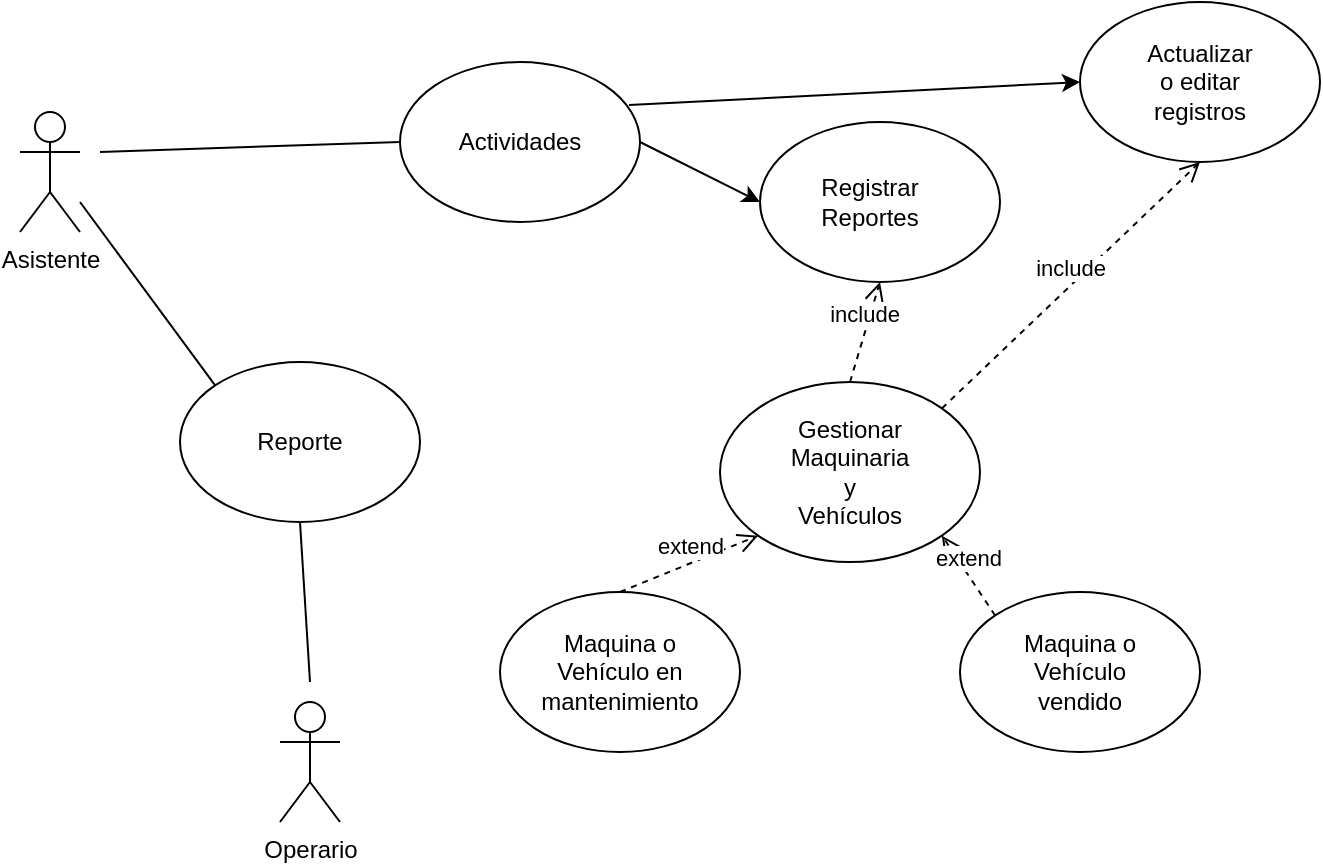 <mxfile version="26.2.9">
  <diagram name="Página-1" id="iS5HOhEgQ37k6hemtx-q">
    <mxGraphModel dx="1422" dy="673" grid="1" gridSize="10" guides="1" tooltips="1" connect="1" arrows="1" fold="1" page="1" pageScale="1" pageWidth="827" pageHeight="1169" math="0" shadow="0">
      <root>
        <mxCell id="0" />
        <mxCell id="1" parent="0" />
        <mxCell id="3GG9XiNw5ah-fZowqXtn-1" value="Asistente" style="shape=umlActor;verticalLabelPosition=bottom;verticalAlign=top;html=1;outlineConnect=0;" vertex="1" parent="1">
          <mxGeometry x="100" y="145" width="30" height="60" as="geometry" />
        </mxCell>
        <mxCell id="3GG9XiNw5ah-fZowqXtn-4" value="" style="ellipse;whiteSpace=wrap;html=1;" vertex="1" parent="1">
          <mxGeometry x="290" y="120" width="120" height="80" as="geometry" />
        </mxCell>
        <mxCell id="3GG9XiNw5ah-fZowqXtn-5" value="" style="endArrow=none;html=1;rounded=0;entryX=0;entryY=0.5;entryDx=0;entryDy=0;" edge="1" parent="1" target="3GG9XiNw5ah-fZowqXtn-4">
          <mxGeometry width="50" height="50" relative="1" as="geometry">
            <mxPoint x="140" y="165" as="sourcePoint" />
            <mxPoint x="440" y="320" as="targetPoint" />
          </mxGeometry>
        </mxCell>
        <mxCell id="3GG9XiNw5ah-fZowqXtn-7" value="Actividades" style="text;html=1;align=center;verticalAlign=middle;whiteSpace=wrap;rounded=0;" vertex="1" parent="1">
          <mxGeometry x="320" y="145" width="60" height="30" as="geometry" />
        </mxCell>
        <mxCell id="3GG9XiNw5ah-fZowqXtn-8" value="" style="endArrow=classic;html=1;rounded=0;exitX=1;exitY=0.5;exitDx=0;exitDy=0;entryX=0;entryY=0.5;entryDx=0;entryDy=0;" edge="1" parent="1" source="3GG9XiNw5ah-fZowqXtn-4" target="3GG9XiNw5ah-fZowqXtn-9">
          <mxGeometry width="50" height="50" relative="1" as="geometry">
            <mxPoint x="400" y="130" as="sourcePoint" />
            <mxPoint x="450" y="80" as="targetPoint" />
          </mxGeometry>
        </mxCell>
        <mxCell id="3GG9XiNw5ah-fZowqXtn-9" value="" style="ellipse;whiteSpace=wrap;html=1;" vertex="1" parent="1">
          <mxGeometry x="470" y="150" width="120" height="80" as="geometry" />
        </mxCell>
        <mxCell id="3GG9XiNw5ah-fZowqXtn-10" value="Registrar Reportes" style="text;html=1;align=center;verticalAlign=middle;whiteSpace=wrap;rounded=0;" vertex="1" parent="1">
          <mxGeometry x="495" y="175" width="60" height="30" as="geometry" />
        </mxCell>
        <mxCell id="3GG9XiNw5ah-fZowqXtn-11" value="" style="ellipse;whiteSpace=wrap;html=1;" vertex="1" parent="1">
          <mxGeometry x="630" y="90" width="120" height="80" as="geometry" />
        </mxCell>
        <mxCell id="3GG9XiNw5ah-fZowqXtn-12" value="Actualizar o editar registros" style="text;html=1;align=center;verticalAlign=middle;whiteSpace=wrap;rounded=0;" vertex="1" parent="1">
          <mxGeometry x="660" y="115" width="60" height="30" as="geometry" />
        </mxCell>
        <mxCell id="3GG9XiNw5ah-fZowqXtn-13" value="" style="endArrow=classic;html=1;rounded=0;exitX=0.954;exitY=0.269;exitDx=0;exitDy=0;entryX=0;entryY=0.5;entryDx=0;entryDy=0;exitPerimeter=0;" edge="1" parent="1" source="3GG9XiNw5ah-fZowqXtn-4" target="3GG9XiNw5ah-fZowqXtn-11">
          <mxGeometry width="50" height="50" relative="1" as="geometry">
            <mxPoint x="402" y="142" as="sourcePoint" />
            <mxPoint x="470" y="160" as="targetPoint" />
          </mxGeometry>
        </mxCell>
        <mxCell id="3GG9XiNw5ah-fZowqXtn-14" value="" style="ellipse;whiteSpace=wrap;html=1;" vertex="1" parent="1">
          <mxGeometry x="450" y="280" width="130" height="90" as="geometry" />
        </mxCell>
        <mxCell id="3GG9XiNw5ah-fZowqXtn-15" value="Gestionar Maquinaria y Vehículos" style="text;html=1;align=center;verticalAlign=middle;whiteSpace=wrap;rounded=0;" vertex="1" parent="1">
          <mxGeometry x="485" y="310" width="60" height="30" as="geometry" />
        </mxCell>
        <mxCell id="3GG9XiNw5ah-fZowqXtn-19" value="" style="ellipse;whiteSpace=wrap;html=1;" vertex="1" parent="1">
          <mxGeometry x="180" y="270" width="120" height="80" as="geometry" />
        </mxCell>
        <mxCell id="3GG9XiNw5ah-fZowqXtn-20" value="Reporte" style="text;html=1;align=center;verticalAlign=middle;whiteSpace=wrap;rounded=0;" vertex="1" parent="1">
          <mxGeometry x="210" y="295" width="60" height="30" as="geometry" />
        </mxCell>
        <mxCell id="3GG9XiNw5ah-fZowqXtn-21" value="" style="endArrow=none;html=1;rounded=0;entryX=0;entryY=0;entryDx=0;entryDy=0;" edge="1" parent="1" target="3GG9XiNw5ah-fZowqXtn-19">
          <mxGeometry width="50" height="50" relative="1" as="geometry">
            <mxPoint x="130" y="190" as="sourcePoint" />
            <mxPoint x="230" y="250" as="targetPoint" />
          </mxGeometry>
        </mxCell>
        <mxCell id="3GG9XiNw5ah-fZowqXtn-22" value="Operario" style="shape=umlActor;verticalLabelPosition=bottom;verticalAlign=top;html=1;outlineConnect=0;" vertex="1" parent="1">
          <mxGeometry x="230" y="440" width="30" height="60" as="geometry" />
        </mxCell>
        <mxCell id="3GG9XiNw5ah-fZowqXtn-25" value="" style="endArrow=none;html=1;rounded=0;entryX=0.5;entryY=1;entryDx=0;entryDy=0;" edge="1" parent="1" target="3GG9XiNw5ah-fZowqXtn-19">
          <mxGeometry width="50" height="50" relative="1" as="geometry">
            <mxPoint x="245" y="430" as="sourcePoint" />
            <mxPoint x="440" y="420" as="targetPoint" />
          </mxGeometry>
        </mxCell>
        <mxCell id="3GG9XiNw5ah-fZowqXtn-26" value="" style="ellipse;whiteSpace=wrap;html=1;" vertex="1" parent="1">
          <mxGeometry x="340" y="385" width="120" height="80" as="geometry" />
        </mxCell>
        <mxCell id="3GG9XiNw5ah-fZowqXtn-27" value="Maquina o Vehículo en mantenimiento" style="text;html=1;align=center;verticalAlign=middle;whiteSpace=wrap;rounded=0;" vertex="1" parent="1">
          <mxGeometry x="370" y="410" width="60" height="30" as="geometry" />
        </mxCell>
        <mxCell id="3GG9XiNw5ah-fZowqXtn-28" value="" style="ellipse;whiteSpace=wrap;html=1;" vertex="1" parent="1">
          <mxGeometry x="570" y="385" width="120" height="80" as="geometry" />
        </mxCell>
        <mxCell id="3GG9XiNw5ah-fZowqXtn-29" value="Maquina o Vehículo vendido" style="text;html=1;align=center;verticalAlign=middle;whiteSpace=wrap;rounded=0;" vertex="1" parent="1">
          <mxGeometry x="600" y="410" width="60" height="30" as="geometry" />
        </mxCell>
        <mxCell id="3GG9XiNw5ah-fZowqXtn-30" value="extend" style="html=1;verticalAlign=bottom;endArrow=open;dashed=1;endSize=8;curved=0;rounded=0;entryX=1;entryY=1;entryDx=0;entryDy=0;exitX=0;exitY=0;exitDx=0;exitDy=0;" edge="1" parent="1" source="3GG9XiNw5ah-fZowqXtn-28" target="3GG9XiNw5ah-fZowqXtn-14">
          <mxGeometry relative="1" as="geometry">
            <mxPoint x="500" y="480" as="sourcePoint" />
            <mxPoint x="420" y="480" as="targetPoint" />
          </mxGeometry>
        </mxCell>
        <mxCell id="3GG9XiNw5ah-fZowqXtn-31" value="extend" style="html=1;verticalAlign=bottom;endArrow=open;dashed=1;endSize=8;curved=0;rounded=0;entryX=0;entryY=1;entryDx=0;entryDy=0;exitX=0.5;exitY=0;exitDx=0;exitDy=0;" edge="1" parent="1" source="3GG9XiNw5ah-fZowqXtn-26" target="3GG9XiNw5ah-fZowqXtn-14">
          <mxGeometry relative="1" as="geometry">
            <mxPoint x="417" y="360" as="sourcePoint" />
            <mxPoint x="380" y="305" as="targetPoint" />
          </mxGeometry>
        </mxCell>
        <mxCell id="3GG9XiNw5ah-fZowqXtn-34" value="include" style="html=1;verticalAlign=bottom;endArrow=open;dashed=1;endSize=8;curved=0;rounded=0;entryX=0.5;entryY=1;entryDx=0;entryDy=0;exitX=0.5;exitY=0;exitDx=0;exitDy=0;" edge="1" parent="1" source="3GG9XiNw5ah-fZowqXtn-14" target="3GG9XiNw5ah-fZowqXtn-9">
          <mxGeometry relative="1" as="geometry">
            <mxPoint x="730" y="260" as="sourcePoint" />
            <mxPoint x="520" y="240" as="targetPoint" />
          </mxGeometry>
        </mxCell>
        <mxCell id="3GG9XiNw5ah-fZowqXtn-35" value="include" style="html=1;verticalAlign=bottom;endArrow=open;dashed=1;endSize=8;curved=0;rounded=0;entryX=0.5;entryY=1;entryDx=0;entryDy=0;exitX=1;exitY=0;exitDx=0;exitDy=0;" edge="1" parent="1" source="3GG9XiNw5ah-fZowqXtn-14" target="3GG9XiNw5ah-fZowqXtn-11">
          <mxGeometry relative="1" as="geometry">
            <mxPoint x="525" y="290" as="sourcePoint" />
            <mxPoint x="540" y="240" as="targetPoint" />
          </mxGeometry>
        </mxCell>
      </root>
    </mxGraphModel>
  </diagram>
</mxfile>
